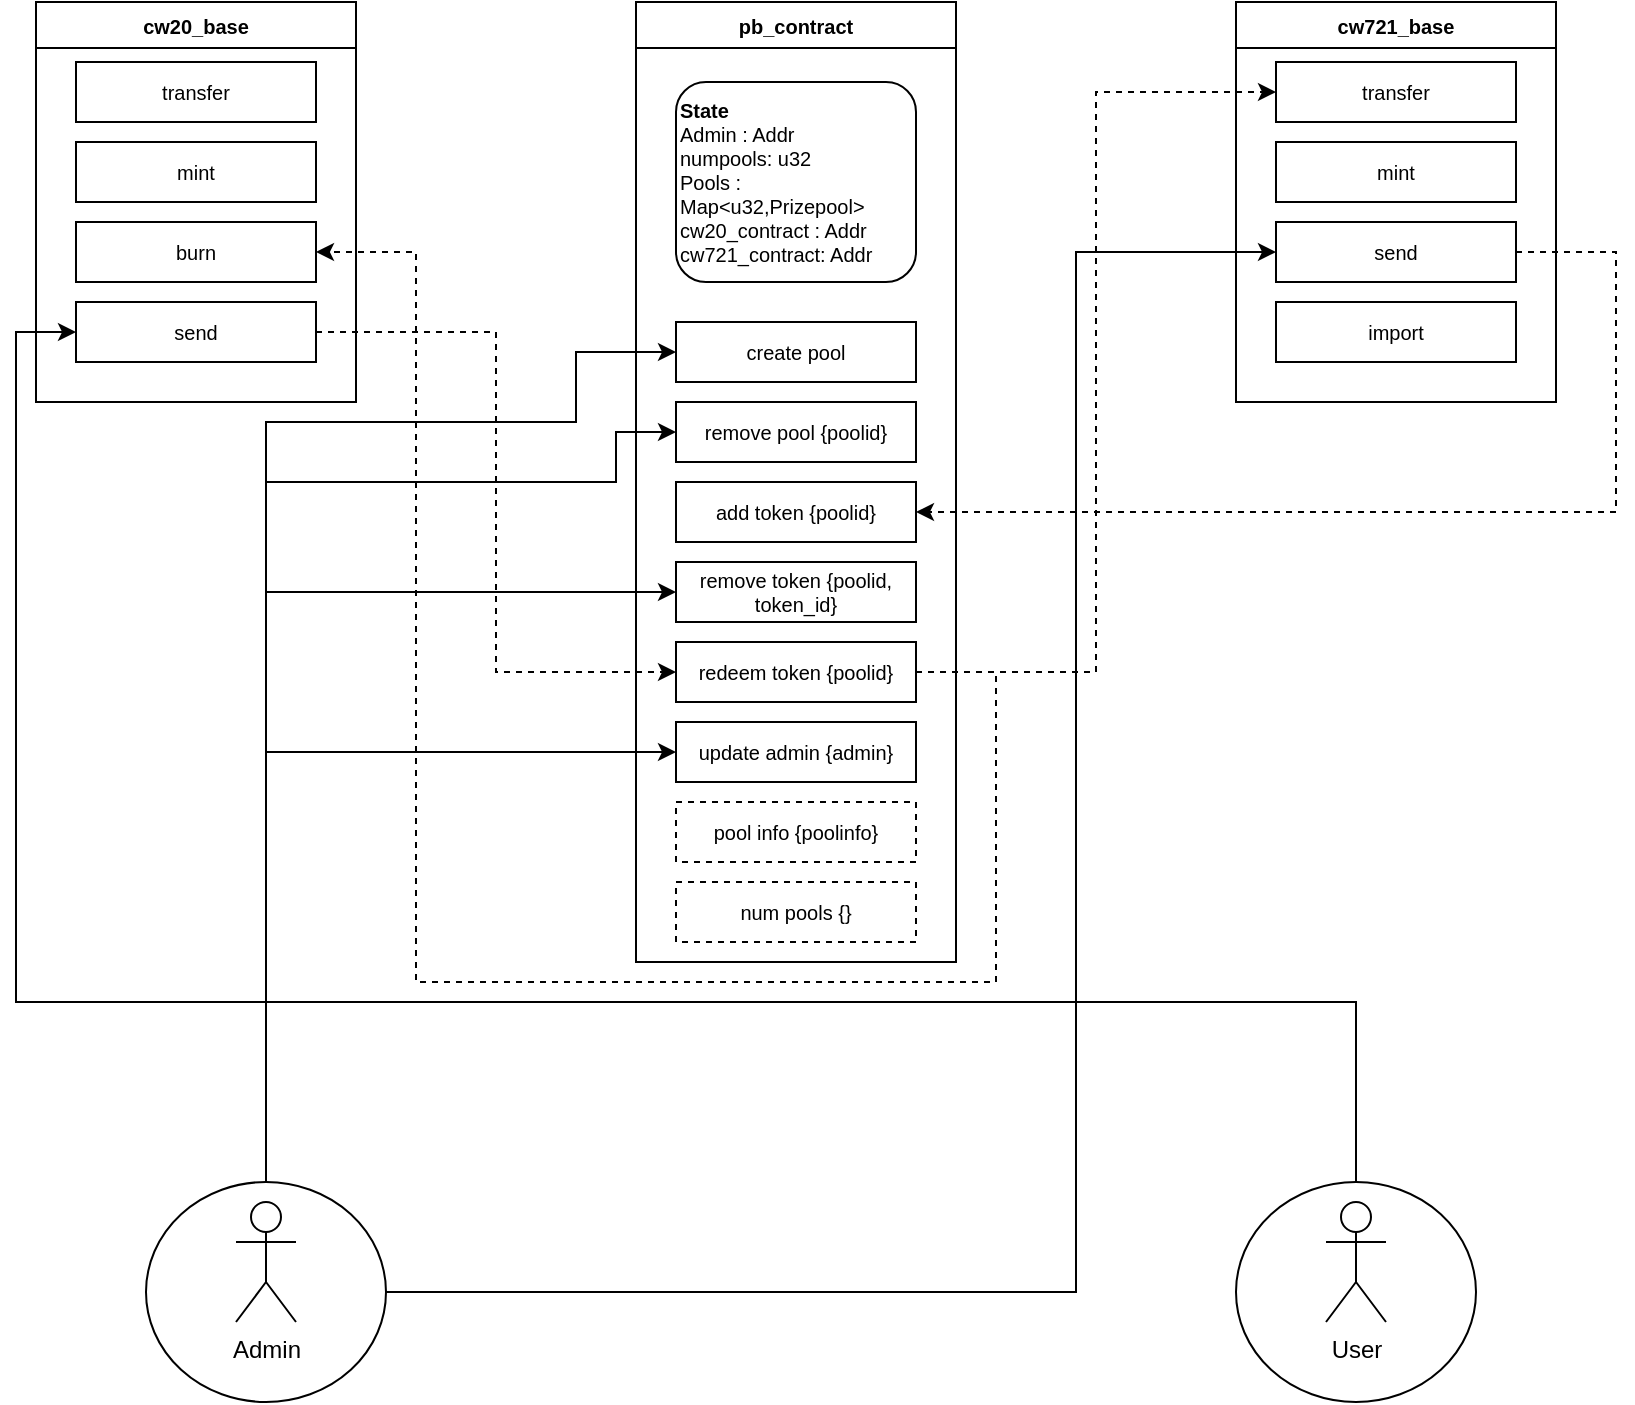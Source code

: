 <mxfile version="21.2.8" type="device">
  <diagram name="Page-1" id="WMy46IPan90cm104xRGQ">
    <mxGraphModel dx="1728" dy="999" grid="1" gridSize="10" guides="1" tooltips="1" connect="1" arrows="1" fold="1" page="1" pageScale="1" pageWidth="850" pageHeight="1100" math="0" shadow="0">
      <root>
        <mxCell id="0" />
        <mxCell id="1" parent="0" />
        <mxCell id="cAmLkhbGOLBSGUwEgFSd-28" style="edgeStyle=orthogonalEdgeStyle;rounded=0;orthogonalLoop=1;jettySize=auto;html=1;exitX=0.5;exitY=0;exitDx=0;exitDy=0;entryX=0;entryY=0.5;entryDx=0;entryDy=0;" edge="1" parent="1" source="cAmLkhbGOLBSGUwEgFSd-13" target="cAmLkhbGOLBSGUwEgFSd-22">
          <mxGeometry relative="1" as="geometry">
            <Array as="points">
              <mxPoint x="700" y="540" />
              <mxPoint x="30" y="540" />
              <mxPoint x="30" y="205" />
            </Array>
          </mxGeometry>
        </mxCell>
        <mxCell id="cAmLkhbGOLBSGUwEgFSd-31" style="edgeStyle=orthogonalEdgeStyle;rounded=0;orthogonalLoop=1;jettySize=auto;html=1;exitX=1;exitY=0.5;exitDx=0;exitDy=0;entryX=1;entryY=0.5;entryDx=0;entryDy=0;dashed=1;" edge="1" parent="1" source="cAmLkhbGOLBSGUwEgFSd-23" target="Q97gwF7Si06LRpPnpVqn-12">
          <mxGeometry relative="1" as="geometry">
            <Array as="points">
              <mxPoint x="520" y="375" />
              <mxPoint x="520" y="530" />
              <mxPoint x="230" y="530" />
              <mxPoint x="230" y="165" />
            </Array>
          </mxGeometry>
        </mxCell>
        <mxCell id="cAmLkhbGOLBSGUwEgFSd-13" value="" style="ellipse;whiteSpace=wrap;html=1;" vertex="1" parent="1">
          <mxGeometry x="640" y="630" width="120" height="110" as="geometry" />
        </mxCell>
        <mxCell id="cAmLkhbGOLBSGUwEgFSd-14" style="edgeStyle=orthogonalEdgeStyle;rounded=0;orthogonalLoop=1;jettySize=auto;html=1;exitX=0.5;exitY=0;exitDx=0;exitDy=0;entryX=0;entryY=0.5;entryDx=0;entryDy=0;" edge="1" parent="1" source="cAmLkhbGOLBSGUwEgFSd-12" target="cAmLkhbGOLBSGUwEgFSd-7">
          <mxGeometry relative="1" as="geometry">
            <Array as="points">
              <mxPoint x="155" y="415" />
            </Array>
          </mxGeometry>
        </mxCell>
        <mxCell id="cAmLkhbGOLBSGUwEgFSd-15" style="edgeStyle=orthogonalEdgeStyle;rounded=0;orthogonalLoop=1;jettySize=auto;html=1;exitX=0.5;exitY=0;exitDx=0;exitDy=0;entryX=0;entryY=0.5;entryDx=0;entryDy=0;" edge="1" parent="1" source="cAmLkhbGOLBSGUwEgFSd-12" target="Q97gwF7Si06LRpPnpVqn-19">
          <mxGeometry relative="1" as="geometry" />
        </mxCell>
        <mxCell id="cAmLkhbGOLBSGUwEgFSd-16" style="edgeStyle=orthogonalEdgeStyle;rounded=0;orthogonalLoop=1;jettySize=auto;html=1;exitX=0.5;exitY=0;exitDx=0;exitDy=0;entryX=0;entryY=0.5;entryDx=0;entryDy=0;" edge="1" parent="1" source="cAmLkhbGOLBSGUwEgFSd-12" target="Q97gwF7Si06LRpPnpVqn-18">
          <mxGeometry relative="1" as="geometry">
            <Array as="points">
              <mxPoint x="155" y="250" />
              <mxPoint x="310" y="250" />
              <mxPoint x="310" y="215" />
            </Array>
          </mxGeometry>
        </mxCell>
        <mxCell id="cAmLkhbGOLBSGUwEgFSd-24" style="edgeStyle=orthogonalEdgeStyle;rounded=0;orthogonalLoop=1;jettySize=auto;html=1;exitX=0.5;exitY=0;exitDx=0;exitDy=0;entryX=0;entryY=0.5;entryDx=0;entryDy=0;" edge="1" parent="1" source="cAmLkhbGOLBSGUwEgFSd-12" target="cAmLkhbGOLBSGUwEgFSd-21">
          <mxGeometry relative="1" as="geometry">
            <Array as="points">
              <mxPoint x="155" y="280" />
              <mxPoint x="330" y="280" />
              <mxPoint x="330" y="255" />
            </Array>
          </mxGeometry>
        </mxCell>
        <mxCell id="cAmLkhbGOLBSGUwEgFSd-26" style="edgeStyle=orthogonalEdgeStyle;rounded=0;orthogonalLoop=1;jettySize=auto;html=1;exitX=1;exitY=0.5;exitDx=0;exitDy=0;entryX=0;entryY=0.5;entryDx=0;entryDy=0;" edge="1" parent="1" source="cAmLkhbGOLBSGUwEgFSd-12" target="Q97gwF7Si06LRpPnpVqn-15">
          <mxGeometry relative="1" as="geometry">
            <Array as="points">
              <mxPoint x="560" y="685" />
              <mxPoint x="560" y="165" />
            </Array>
          </mxGeometry>
        </mxCell>
        <mxCell id="cAmLkhbGOLBSGUwEgFSd-12" value="" style="ellipse;whiteSpace=wrap;html=1;" vertex="1" parent="1">
          <mxGeometry x="95" y="630" width="120" height="110" as="geometry" />
        </mxCell>
        <mxCell id="Q97gwF7Si06LRpPnpVqn-3" value="cw20_base" style="swimlane;whiteSpace=wrap;html=1;fontSize=10;" parent="1" vertex="1">
          <mxGeometry x="40" y="40" width="160" height="200" as="geometry" />
        </mxCell>
        <mxCell id="Q97gwF7Si06LRpPnpVqn-11" value="mint" style="whiteSpace=wrap;html=1;fontSize=10;" parent="Q97gwF7Si06LRpPnpVqn-3" vertex="1">
          <mxGeometry x="20" y="70" width="120" height="30" as="geometry" />
        </mxCell>
        <mxCell id="Q97gwF7Si06LRpPnpVqn-12" value="burn" style="whiteSpace=wrap;html=1;fontSize=10;" parent="Q97gwF7Si06LRpPnpVqn-3" vertex="1">
          <mxGeometry x="20" y="110" width="120" height="30" as="geometry" />
        </mxCell>
        <mxCell id="cAmLkhbGOLBSGUwEgFSd-22" value="send" style="whiteSpace=wrap;html=1;fontSize=10;" vertex="1" parent="Q97gwF7Si06LRpPnpVqn-3">
          <mxGeometry x="20" y="150" width="120" height="30" as="geometry" />
        </mxCell>
        <mxCell id="Q97gwF7Si06LRpPnpVqn-5" value="cw721_base" style="swimlane;whiteSpace=wrap;html=1;fontSize=10;" parent="1" vertex="1">
          <mxGeometry x="640" y="40" width="160" height="200" as="geometry" />
        </mxCell>
        <mxCell id="Q97gwF7Si06LRpPnpVqn-13" value="transfer" style="whiteSpace=wrap;html=1;fontSize=10;" parent="Q97gwF7Si06LRpPnpVqn-5" vertex="1">
          <mxGeometry x="20" y="30" width="120" height="30" as="geometry" />
        </mxCell>
        <mxCell id="Q97gwF7Si06LRpPnpVqn-14" value="mint" style="whiteSpace=wrap;html=1;fontSize=10;" parent="Q97gwF7Si06LRpPnpVqn-5" vertex="1">
          <mxGeometry x="20" y="70" width="120" height="30" as="geometry" />
        </mxCell>
        <mxCell id="Q97gwF7Si06LRpPnpVqn-15" value="send" style="whiteSpace=wrap;html=1;fontSize=10;" parent="Q97gwF7Si06LRpPnpVqn-5" vertex="1">
          <mxGeometry x="20" y="110" width="120" height="30" as="geometry" />
        </mxCell>
        <mxCell id="Q97gwF7Si06LRpPnpVqn-16" value="import" style="whiteSpace=wrap;html=1;fontSize=10;" parent="Q97gwF7Si06LRpPnpVqn-5" vertex="1">
          <mxGeometry x="20" y="150" width="120" height="30" as="geometry" />
        </mxCell>
        <mxCell id="Q97gwF7Si06LRpPnpVqn-7" value="pb_contract" style="swimlane;whiteSpace=wrap;html=1;fontSize=10;" parent="1" vertex="1">
          <mxGeometry x="340" y="40" width="160" height="480" as="geometry" />
        </mxCell>
        <mxCell id="Q97gwF7Si06LRpPnpVqn-18" value="&lt;font style=&quot;font-size: 10px;&quot;&gt;create pool&lt;/font&gt;" style="whiteSpace=wrap;html=1;fontSize=10;" parent="Q97gwF7Si06LRpPnpVqn-7" vertex="1">
          <mxGeometry x="20" y="160" width="120" height="30" as="geometry" />
        </mxCell>
        <mxCell id="Q97gwF7Si06LRpPnpVqn-19" value="&lt;font style=&quot;font-size: 10px;&quot;&gt;remove token {poolid, token_id}&lt;/font&gt;" style="whiteSpace=wrap;html=1;fontSize=10;" parent="Q97gwF7Si06LRpPnpVqn-7" vertex="1">
          <mxGeometry x="20" y="280" width="120" height="30" as="geometry" />
        </mxCell>
        <mxCell id="cAmLkhbGOLBSGUwEgFSd-5" value="&lt;b style=&quot;font-size: 10px;&quot;&gt;State&lt;/b&gt;&lt;br style=&quot;font-size: 10px;&quot;&gt;&lt;font style=&quot;font-size: 10px;&quot;&gt;Admin : Addr&lt;br style=&quot;font-size: 10px;&quot;&gt;numpools: u32&lt;br style=&quot;font-size: 10px;&quot;&gt;Pools : Map&amp;lt;u32,Prizepool&amp;gt;&lt;br style=&quot;font-size: 10px;&quot;&gt;cw20_contract : Addr&lt;br style=&quot;font-size: 10px;&quot;&gt;cw721_contract: Addr&lt;br style=&quot;font-size: 10px;&quot;&gt;&lt;/font&gt;" style="rounded=1;whiteSpace=wrap;html=1;align=left;fontSize=10;" vertex="1" parent="Q97gwF7Si06LRpPnpVqn-7">
          <mxGeometry x="20" y="40" width="120" height="100" as="geometry" />
        </mxCell>
        <mxCell id="cAmLkhbGOLBSGUwEgFSd-7" value="&lt;font style=&quot;font-size: 10px;&quot;&gt;update admin {admin}&lt;/font&gt;" style="whiteSpace=wrap;html=1;fontSize=10;" vertex="1" parent="Q97gwF7Si06LRpPnpVqn-7">
          <mxGeometry x="20" y="360" width="120" height="30" as="geometry" />
        </mxCell>
        <mxCell id="cAmLkhbGOLBSGUwEgFSd-20" value="&lt;font style=&quot;font-size: 10px;&quot;&gt;add token {poolid}&lt;/font&gt;" style="whiteSpace=wrap;html=1;fontSize=10;" vertex="1" parent="Q97gwF7Si06LRpPnpVqn-7">
          <mxGeometry x="20" y="240" width="120" height="30" as="geometry" />
        </mxCell>
        <mxCell id="cAmLkhbGOLBSGUwEgFSd-21" value="&lt;font style=&quot;font-size: 10px;&quot;&gt;remove pool {poolid}&lt;/font&gt;" style="whiteSpace=wrap;html=1;fontSize=10;" vertex="1" parent="Q97gwF7Si06LRpPnpVqn-7">
          <mxGeometry x="20" y="200" width="120" height="30" as="geometry" />
        </mxCell>
        <mxCell id="cAmLkhbGOLBSGUwEgFSd-23" value="&lt;font style=&quot;font-size: 10px;&quot;&gt;redeem token {poolid}&lt;/font&gt;" style="whiteSpace=wrap;html=1;fontSize=10;" vertex="1" parent="Q97gwF7Si06LRpPnpVqn-7">
          <mxGeometry x="20" y="320" width="120" height="30" as="geometry" />
        </mxCell>
        <mxCell id="cAmLkhbGOLBSGUwEgFSd-35" value="pool info {poolinfo}" style="whiteSpace=wrap;html=1;fontSize=10;dashed=1;" vertex="1" parent="Q97gwF7Si06LRpPnpVqn-7">
          <mxGeometry x="20" y="400" width="120" height="30" as="geometry" />
        </mxCell>
        <mxCell id="cAmLkhbGOLBSGUwEgFSd-36" value="&lt;font style=&quot;font-size: 10px;&quot;&gt;num pools {}&lt;/font&gt;" style="whiteSpace=wrap;html=1;fontSize=10;dashed=1;" vertex="1" parent="Q97gwF7Si06LRpPnpVqn-7">
          <mxGeometry x="20" y="440" width="120" height="30" as="geometry" />
        </mxCell>
        <mxCell id="Q97gwF7Si06LRpPnpVqn-8" value="transfer" style="whiteSpace=wrap;html=1;fontSize=10;" parent="1" vertex="1">
          <mxGeometry x="60" y="70" width="120" height="30" as="geometry" />
        </mxCell>
        <mxCell id="Q97gwF7Si06LRpPnpVqn-10" style="edgeStyle=orthogonalEdgeStyle;rounded=0;orthogonalLoop=1;jettySize=auto;html=1;exitX=0.5;exitY=1;exitDx=0;exitDy=0;fontSize=10;" parent="1" source="Q97gwF7Si06LRpPnpVqn-8" target="Q97gwF7Si06LRpPnpVqn-8" edge="1">
          <mxGeometry relative="1" as="geometry" />
        </mxCell>
        <mxCell id="cAmLkhbGOLBSGUwEgFSd-1" value="User" style="shape=umlActor;verticalLabelPosition=bottom;verticalAlign=top;html=1;outlineConnect=0;" vertex="1" parent="1">
          <mxGeometry x="685" y="640" width="30" height="60" as="geometry" />
        </mxCell>
        <mxCell id="cAmLkhbGOLBSGUwEgFSd-2" value="Admin&lt;br&gt;" style="shape=umlActor;verticalLabelPosition=bottom;verticalAlign=top;html=1;outlineConnect=0;" vertex="1" parent="1">
          <mxGeometry x="140" y="640" width="30" height="60" as="geometry" />
        </mxCell>
        <mxCell id="cAmLkhbGOLBSGUwEgFSd-27" style="edgeStyle=orthogonalEdgeStyle;rounded=0;orthogonalLoop=1;jettySize=auto;html=1;exitX=1;exitY=0.5;exitDx=0;exitDy=0;entryX=1;entryY=0.5;entryDx=0;entryDy=0;dashed=1;" edge="1" parent="1" source="Q97gwF7Si06LRpPnpVqn-15" target="cAmLkhbGOLBSGUwEgFSd-20">
          <mxGeometry relative="1" as="geometry">
            <Array as="points">
              <mxPoint x="830" y="165" />
              <mxPoint x="830" y="295" />
            </Array>
          </mxGeometry>
        </mxCell>
        <mxCell id="cAmLkhbGOLBSGUwEgFSd-29" style="edgeStyle=orthogonalEdgeStyle;rounded=0;orthogonalLoop=1;jettySize=auto;html=1;exitX=1;exitY=0.5;exitDx=0;exitDy=0;entryX=0;entryY=0.5;entryDx=0;entryDy=0;dashed=1;" edge="1" parent="1" source="cAmLkhbGOLBSGUwEgFSd-22" target="cAmLkhbGOLBSGUwEgFSd-23">
          <mxGeometry relative="1" as="geometry" />
        </mxCell>
        <mxCell id="cAmLkhbGOLBSGUwEgFSd-30" style="edgeStyle=orthogonalEdgeStyle;rounded=0;orthogonalLoop=1;jettySize=auto;html=1;exitX=1;exitY=0.5;exitDx=0;exitDy=0;entryX=0;entryY=0.5;entryDx=0;entryDy=0;dashed=1;" edge="1" parent="1" source="cAmLkhbGOLBSGUwEgFSd-23" target="Q97gwF7Si06LRpPnpVqn-13">
          <mxGeometry relative="1" as="geometry" />
        </mxCell>
      </root>
    </mxGraphModel>
  </diagram>
</mxfile>
